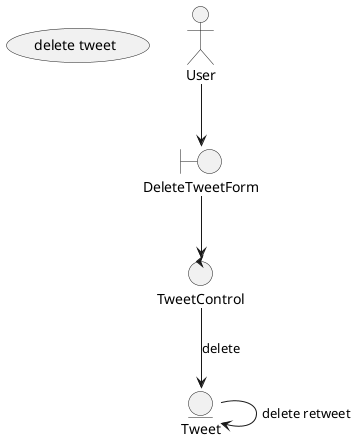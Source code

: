 @startuml

usecase "delete tweet" as UC
actor "User" as US

boundary DeleteTweetForm
control TweetControl

entity Tweet

US --> DeleteTweetForm
DeleteTweetForm --> TweetControl
TweetControl --> Tweet : delete
Tweet --> Tweet : "delete retweet"


@enduml
